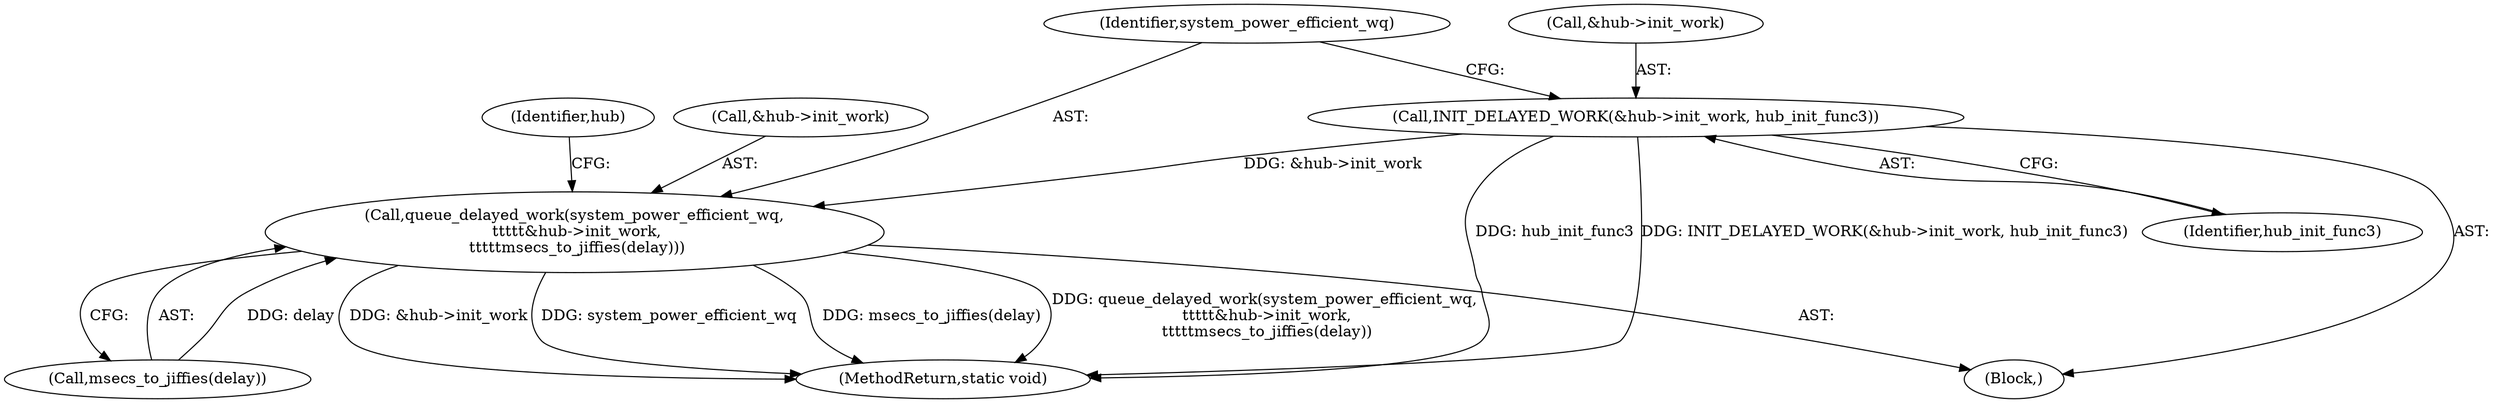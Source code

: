 digraph "0_linux_e50293ef9775c5f1cf3fcc093037dd6a8c5684ea@pointer" {
"1000568" [label="(Call,INIT_DELAYED_WORK(&hub->init_work, hub_init_func3))"];
"1000574" [label="(Call,queue_delayed_work(system_power_efficient_wq,\n \t\t\t\t\t&hub->init_work,\n \t\t\t\t\tmsecs_to_jiffies(delay)))"];
"1000584" [label="(Identifier,hub)"];
"1000573" [label="(Identifier,hub_init_func3)"];
"1000568" [label="(Call,INIT_DELAYED_WORK(&hub->init_work, hub_init_func3))"];
"1000576" [label="(Call,&hub->init_work)"];
"1000575" [label="(Identifier,system_power_efficient_wq)"];
"1000567" [label="(Block,)"];
"1000656" [label="(MethodReturn,static void)"];
"1000574" [label="(Call,queue_delayed_work(system_power_efficient_wq,\n \t\t\t\t\t&hub->init_work,\n \t\t\t\t\tmsecs_to_jiffies(delay)))"];
"1000580" [label="(Call,msecs_to_jiffies(delay))"];
"1000569" [label="(Call,&hub->init_work)"];
"1000568" -> "1000567"  [label="AST: "];
"1000568" -> "1000573"  [label="CFG: "];
"1000569" -> "1000568"  [label="AST: "];
"1000573" -> "1000568"  [label="AST: "];
"1000575" -> "1000568"  [label="CFG: "];
"1000568" -> "1000656"  [label="DDG: INIT_DELAYED_WORK(&hub->init_work, hub_init_func3)"];
"1000568" -> "1000656"  [label="DDG: hub_init_func3"];
"1000568" -> "1000574"  [label="DDG: &hub->init_work"];
"1000574" -> "1000567"  [label="AST: "];
"1000574" -> "1000580"  [label="CFG: "];
"1000575" -> "1000574"  [label="AST: "];
"1000576" -> "1000574"  [label="AST: "];
"1000580" -> "1000574"  [label="AST: "];
"1000584" -> "1000574"  [label="CFG: "];
"1000574" -> "1000656"  [label="DDG: system_power_efficient_wq"];
"1000574" -> "1000656"  [label="DDG: msecs_to_jiffies(delay)"];
"1000574" -> "1000656"  [label="DDG: queue_delayed_work(system_power_efficient_wq,\n \t\t\t\t\t&hub->init_work,\n \t\t\t\t\tmsecs_to_jiffies(delay))"];
"1000574" -> "1000656"  [label="DDG: &hub->init_work"];
"1000580" -> "1000574"  [label="DDG: delay"];
}
